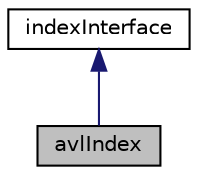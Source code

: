digraph "avlIndex"
{
  edge [fontname="Helvetica",fontsize="10",labelfontname="Helvetica",labelfontsize="10"];
  node [fontname="Helvetica",fontsize="10",shape=record];
  Node1 [label="avlIndex",height=0.2,width=0.4,color="black", fillcolor="grey75", style="filled", fontcolor="black"];
  Node2 -> Node1 [dir="back",color="midnightblue",fontsize="10",style="solid",fontname="Helvetica"];
  Node2 [label="indexInterface",height=0.2,width=0.4,color="black", fillcolor="white", style="filled",URL="$classindex_interface.html",tooltip="The indexInterface class : this is a pure abstract class that influences the avl/hash index files Eac..."];
}
